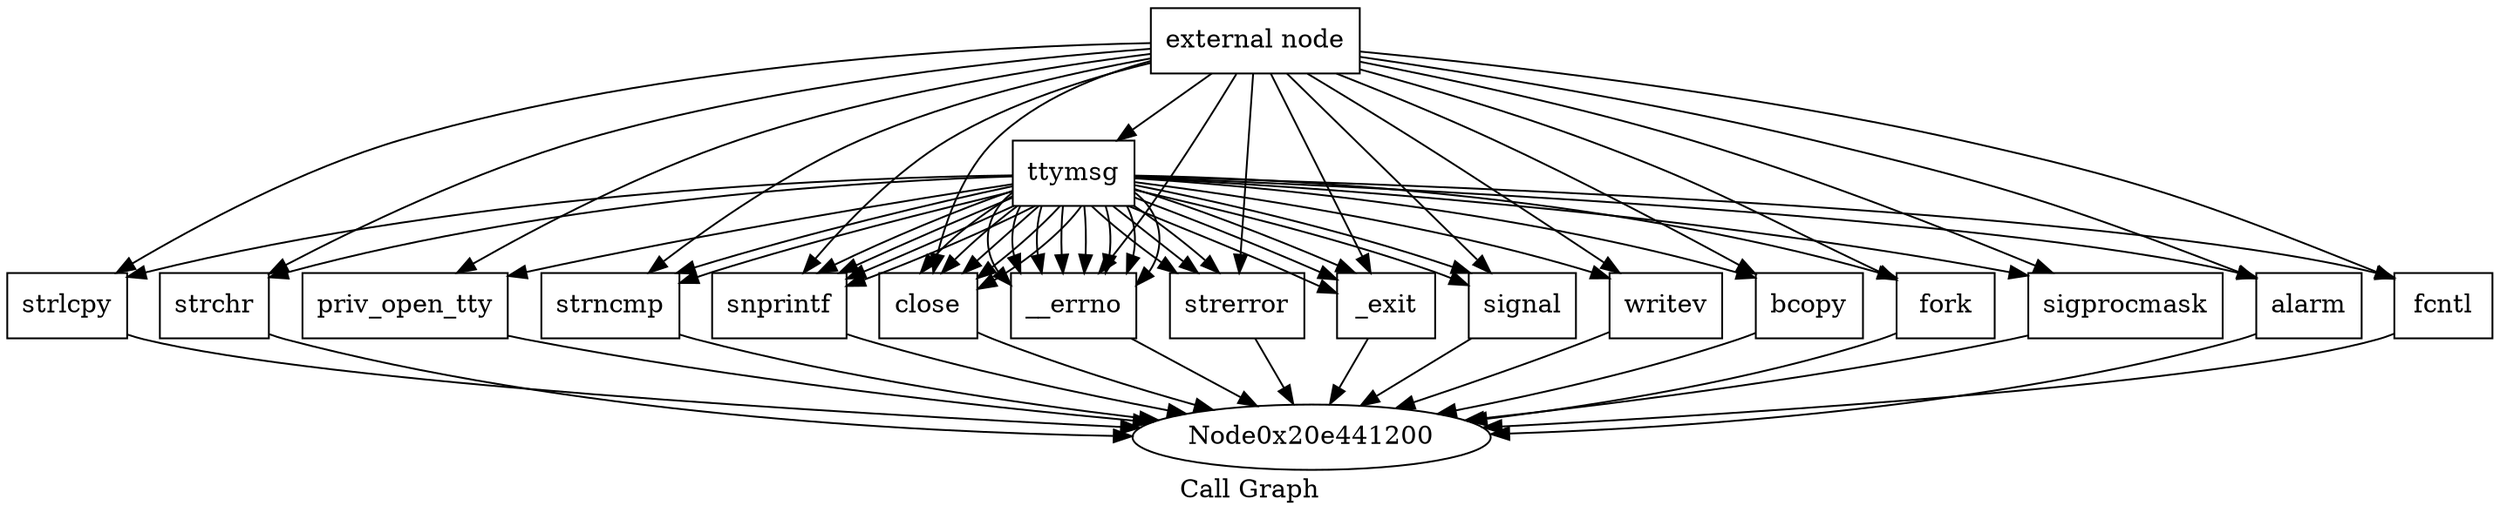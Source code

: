 digraph "Call Graph" {
	label="Call Graph";

	Node0x20e4411c0 [shape=record,label="{external node}"];
	Node0x20e4411c0 -> Node0x20e441d80;
	Node0x20e4411c0 -> Node0x20e4418c0;
	Node0x20e4411c0 -> Node0x20e441240;
	Node0x20e4411c0 -> Node0x20e441600;
	Node0x20e4411c0 -> Node0x20e441680;
	Node0x20e4411c0 -> Node0x20e441cc0;
	Node0x20e4411c0 -> Node0x20e441280;
	Node0x20e4411c0 -> Node0x20e441700;
	Node0x20e4411c0 -> Node0x20e4412c0;
	Node0x20e4411c0 -> Node0x20e441740;
	Node0x20e4411c0 -> Node0x20e441e40;
	Node0x20e4411c0 -> Node0x20e4417c0;
	Node0x20e4411c0 -> Node0x20e441000;
	Node0x20e4411c0 -> Node0x20e441400;
	Node0x20e4411c0 -> Node0x20e441a40;
	Node0x20e4411c0 -> Node0x20e4419c0;
	Node0x20e4411c0 -> Node0x20e441900;
	Node0x20e4418c0 [shape=record,label="{strncmp}"];
	Node0x20e4418c0 -> Node0x20e441200;
	Node0x20e441d80 [shape=record,label="{ttymsg}"];
	Node0x20e441d80 -> Node0x20e4418c0;
	Node0x20e441d80 -> Node0x20e4418c0;
	Node0x20e441d80 -> Node0x20e441240;
	Node0x20e441d80 -> Node0x20e441600;
	Node0x20e441d80 -> Node0x20e441680;
	Node0x20e441d80 -> Node0x20e441cc0;
	Node0x20e441d80 -> Node0x20e441280;
	Node0x20e441d80 -> Node0x20e441280;
	Node0x20e441d80 -> Node0x20e441280;
	Node0x20e441d80 -> Node0x20e441700;
	Node0x20e441d80 -> Node0x20e441680;
	Node0x20e441d80 -> Node0x20e4412c0;
	Node0x20e441d80 -> Node0x20e441740;
	Node0x20e441d80 -> Node0x20e441280;
	Node0x20e441d80 -> Node0x20e441e40;
	Node0x20e441d80 -> Node0x20e4417c0;
	Node0x20e441d80 -> Node0x20e441000;
	Node0x20e441d80 -> Node0x20e441280;
	Node0x20e441d80 -> Node0x20e441700;
	Node0x20e441d80 -> Node0x20e441680;
	Node0x20e441d80 -> Node0x20e441e40;
	Node0x20e441d80 -> Node0x20e441e40;
	Node0x20e441d80 -> Node0x20e441400;
	Node0x20e441d80 -> Node0x20e441400;
	Node0x20e441d80 -> Node0x20e441a40;
	Node0x20e441d80 -> Node0x20e4419c0;
	Node0x20e441d80 -> Node0x20e441900;
	Node0x20e441d80 -> Node0x20e441280;
	Node0x20e441d80 -> Node0x20e441280;
	Node0x20e441d80 -> Node0x20e441e40;
	Node0x20e441d80 -> Node0x20e4417c0;
	Node0x20e441d80 -> Node0x20e441280;
	Node0x20e441d80 -> Node0x20e441700;
	Node0x20e441d80 -> Node0x20e441680;
	Node0x20e441d80 -> Node0x20e441e40;
	Node0x20e441d80 -> Node0x20e4417c0;
	Node0x20e441240 [shape=record,label="{strlcpy}"];
	Node0x20e441240 -> Node0x20e441200;
	Node0x20e441700 [shape=record,label="{strerror}"];
	Node0x20e441700 -> Node0x20e441200;
	Node0x20e441600 [shape=record,label="{strchr}"];
	Node0x20e441600 -> Node0x20e441200;
	Node0x20e441680 [shape=record,label="{snprintf}"];
	Node0x20e441680 -> Node0x20e441200;
	Node0x20e441e40 [shape=record,label="{close}"];
	Node0x20e441e40 -> Node0x20e441200;
	Node0x20e4417c0 [shape=record,label="{_exit}"];
	Node0x20e4417c0 -> Node0x20e441200;
	Node0x20e441400 [shape=record,label="{signal}"];
	Node0x20e441400 -> Node0x20e441200;
	Node0x20e441900 [shape=record,label="{fcntl}"];
	Node0x20e441900 -> Node0x20e441200;
	Node0x20e441a40 [shape=record,label="{sigprocmask}"];
	Node0x20e441a40 -> Node0x20e441200;
	Node0x20e441740 [shape=record,label="{bcopy}"];
	Node0x20e441740 -> Node0x20e441200;
	Node0x20e441cc0 [shape=record,label="{priv_open_tty}"];
	Node0x20e441cc0 -> Node0x20e441200;
	Node0x20e4412c0 [shape=record,label="{writev}"];
	Node0x20e4412c0 -> Node0x20e441200;
	Node0x20e441280 [shape=record,label="{__errno}"];
	Node0x20e441280 -> Node0x20e441200;
	Node0x20e441000 [shape=record,label="{fork}"];
	Node0x20e441000 -> Node0x20e441200;
	Node0x20e4419c0 [shape=record,label="{alarm}"];
	Node0x20e4419c0 -> Node0x20e441200;
}
